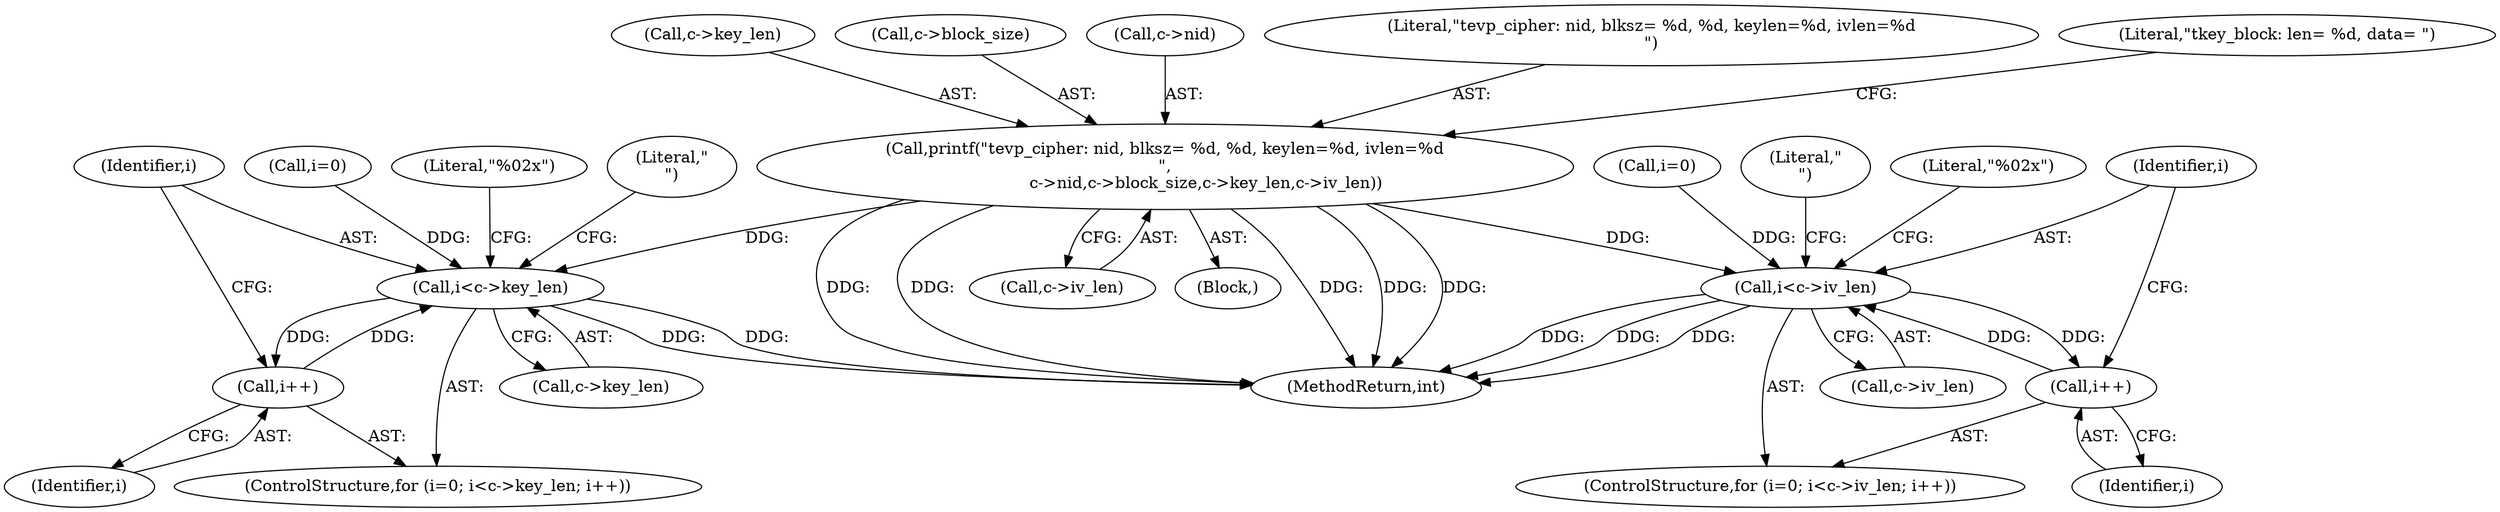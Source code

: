 digraph "0_openssl_34628967f1e65dc8f34e000f0f5518e21afbfc7b_0@pointer" {
"1000219" [label="(Call,printf(\"\tevp_cipher: nid, blksz= %d, %d, keylen=%d, ivlen=%d\n\",\n                c->nid,c->block_size,c->key_len,c->iv_len))"];
"1000909" [label="(Call,i<c->key_len)"];
"1000914" [label="(Call,i++)"];
"1000929" [label="(Call,i<c->iv_len)"];
"1000934" [label="(Call,i++)"];
"1001068" [label="(MethodReturn,int)"];
"1000914" [label="(Call,i++)"];
"1000219" [label="(Call,printf(\"\tevp_cipher: nid, blksz= %d, %d, keylen=%d, ivlen=%d\n\",\n                c->nid,c->block_size,c->key_len,c->iv_len))"];
"1000915" [label="(Identifier,i)"];
"1000230" [label="(Call,c->iv_len)"];
"1000937" [label="(Literal,\"%02x\")"];
"1000934" [label="(Call,i++)"];
"1000227" [label="(Call,c->key_len)"];
"1000111" [label="(Block,)"];
"1000926" [label="(Call,i=0)"];
"1000925" [label="(ControlStructure,for (i=0; i<c->iv_len; i++))"];
"1000929" [label="(Call,i<c->iv_len)"];
"1000224" [label="(Call,c->block_size)"];
"1000221" [label="(Call,c->nid)"];
"1000906" [label="(Call,i=0)"];
"1000917" [label="(Literal,\"%02x\")"];
"1000909" [label="(Call,i<c->key_len)"];
"1000905" [label="(ControlStructure,for (i=0; i<c->key_len; i++))"];
"1000931" [label="(Call,c->iv_len)"];
"1000220" [label="(Literal,\"\tevp_cipher: nid, blksz= %d, %d, keylen=%d, ivlen=%d\n\")"];
"1000930" [label="(Identifier,i)"];
"1000935" [label="(Identifier,i)"];
"1000911" [label="(Call,c->key_len)"];
"1000234" [label="(Literal,\"\tkey_block: len= %d, data= \")"];
"1000922" [label="(Literal,\"\n\")"];
"1000942" [label="(Literal,\"\n\")"];
"1000910" [label="(Identifier,i)"];
"1000219" -> "1000111"  [label="AST: "];
"1000219" -> "1000230"  [label="CFG: "];
"1000220" -> "1000219"  [label="AST: "];
"1000221" -> "1000219"  [label="AST: "];
"1000224" -> "1000219"  [label="AST: "];
"1000227" -> "1000219"  [label="AST: "];
"1000230" -> "1000219"  [label="AST: "];
"1000234" -> "1000219"  [label="CFG: "];
"1000219" -> "1001068"  [label="DDG: "];
"1000219" -> "1001068"  [label="DDG: "];
"1000219" -> "1001068"  [label="DDG: "];
"1000219" -> "1001068"  [label="DDG: "];
"1000219" -> "1001068"  [label="DDG: "];
"1000219" -> "1000909"  [label="DDG: "];
"1000219" -> "1000929"  [label="DDG: "];
"1000909" -> "1000905"  [label="AST: "];
"1000909" -> "1000911"  [label="CFG: "];
"1000910" -> "1000909"  [label="AST: "];
"1000911" -> "1000909"  [label="AST: "];
"1000917" -> "1000909"  [label="CFG: "];
"1000922" -> "1000909"  [label="CFG: "];
"1000909" -> "1001068"  [label="DDG: "];
"1000909" -> "1001068"  [label="DDG: "];
"1000906" -> "1000909"  [label="DDG: "];
"1000914" -> "1000909"  [label="DDG: "];
"1000909" -> "1000914"  [label="DDG: "];
"1000914" -> "1000905"  [label="AST: "];
"1000914" -> "1000915"  [label="CFG: "];
"1000915" -> "1000914"  [label="AST: "];
"1000910" -> "1000914"  [label="CFG: "];
"1000929" -> "1000925"  [label="AST: "];
"1000929" -> "1000931"  [label="CFG: "];
"1000930" -> "1000929"  [label="AST: "];
"1000931" -> "1000929"  [label="AST: "];
"1000937" -> "1000929"  [label="CFG: "];
"1000942" -> "1000929"  [label="CFG: "];
"1000929" -> "1001068"  [label="DDG: "];
"1000929" -> "1001068"  [label="DDG: "];
"1000929" -> "1001068"  [label="DDG: "];
"1000934" -> "1000929"  [label="DDG: "];
"1000926" -> "1000929"  [label="DDG: "];
"1000929" -> "1000934"  [label="DDG: "];
"1000934" -> "1000925"  [label="AST: "];
"1000934" -> "1000935"  [label="CFG: "];
"1000935" -> "1000934"  [label="AST: "];
"1000930" -> "1000934"  [label="CFG: "];
}
